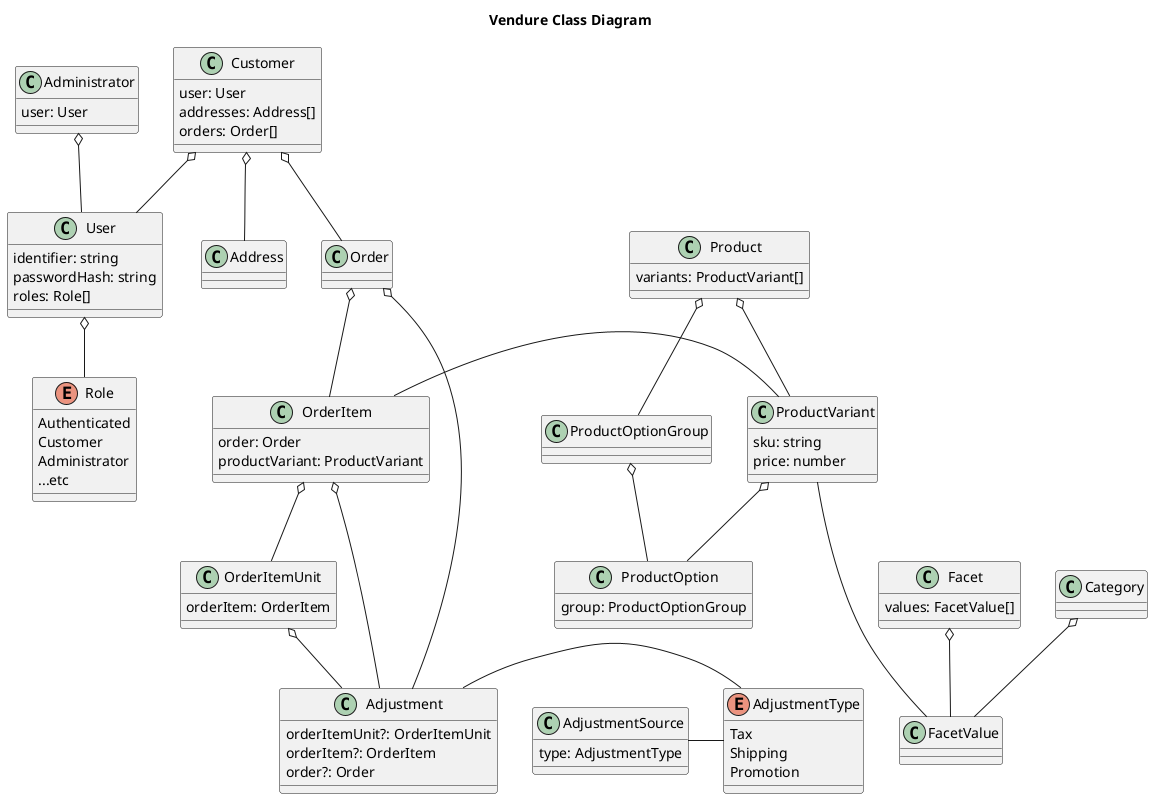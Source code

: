 @startuml
title Vendure Class Diagram

class User {
    identifier: string
    passwordHash: string
    roles: Role[]
}
class Customer {
    user: User
    addresses: Address[]
    orders: Order[]
}
class Administrator {
    user: User
}
enum Role {
    Authenticated
    Customer
    Administrator
    ...etc
}
class Address {
}
class Product {
    variants: ProductVariant[]
}
class ProductOptionGroup
class ProductOption {
    group: ProductOptionGroup
}
class ProductVariant {
    sku: string
    price: number
}
class Order
class OrderItem {
    order: Order
    productVariant: ProductVariant
}
class OrderItemUnit {
    orderItem: OrderItem
}
class Adjustment {
    orderItemUnit?: OrderItemUnit
    orderItem?: OrderItem
    order?: Order
}
enum AdjustmentType {
    Tax
    Shipping
    Promotion
}
class AdjustmentSource {
    type: AdjustmentType
}
class Facet {
    values: FacetValue[]
}
class FacetValue {
}
class Category {
}

Customer o-- User
Administrator o-- User
User o-- Role
Customer o-- Address
Product o-- ProductVariant
ProductOptionGroup o-- ProductOption
Product o-- ProductOptionGroup
ProductVariant o-- ProductOption
ProductVariant --- FacetValue
Facet o-- FacetValue
Category o-- FacetValue
Customer o-- Order
OrderItem - ProductVariant
Order o-- OrderItem
OrderItem o-- OrderItemUnit
OrderItemUnit o-- Adjustment
OrderItem o-- Adjustment
Order o-- Adjustment
Adjustment - AdjustmentType
AdjustmentSource - AdjustmentType

@enduml
